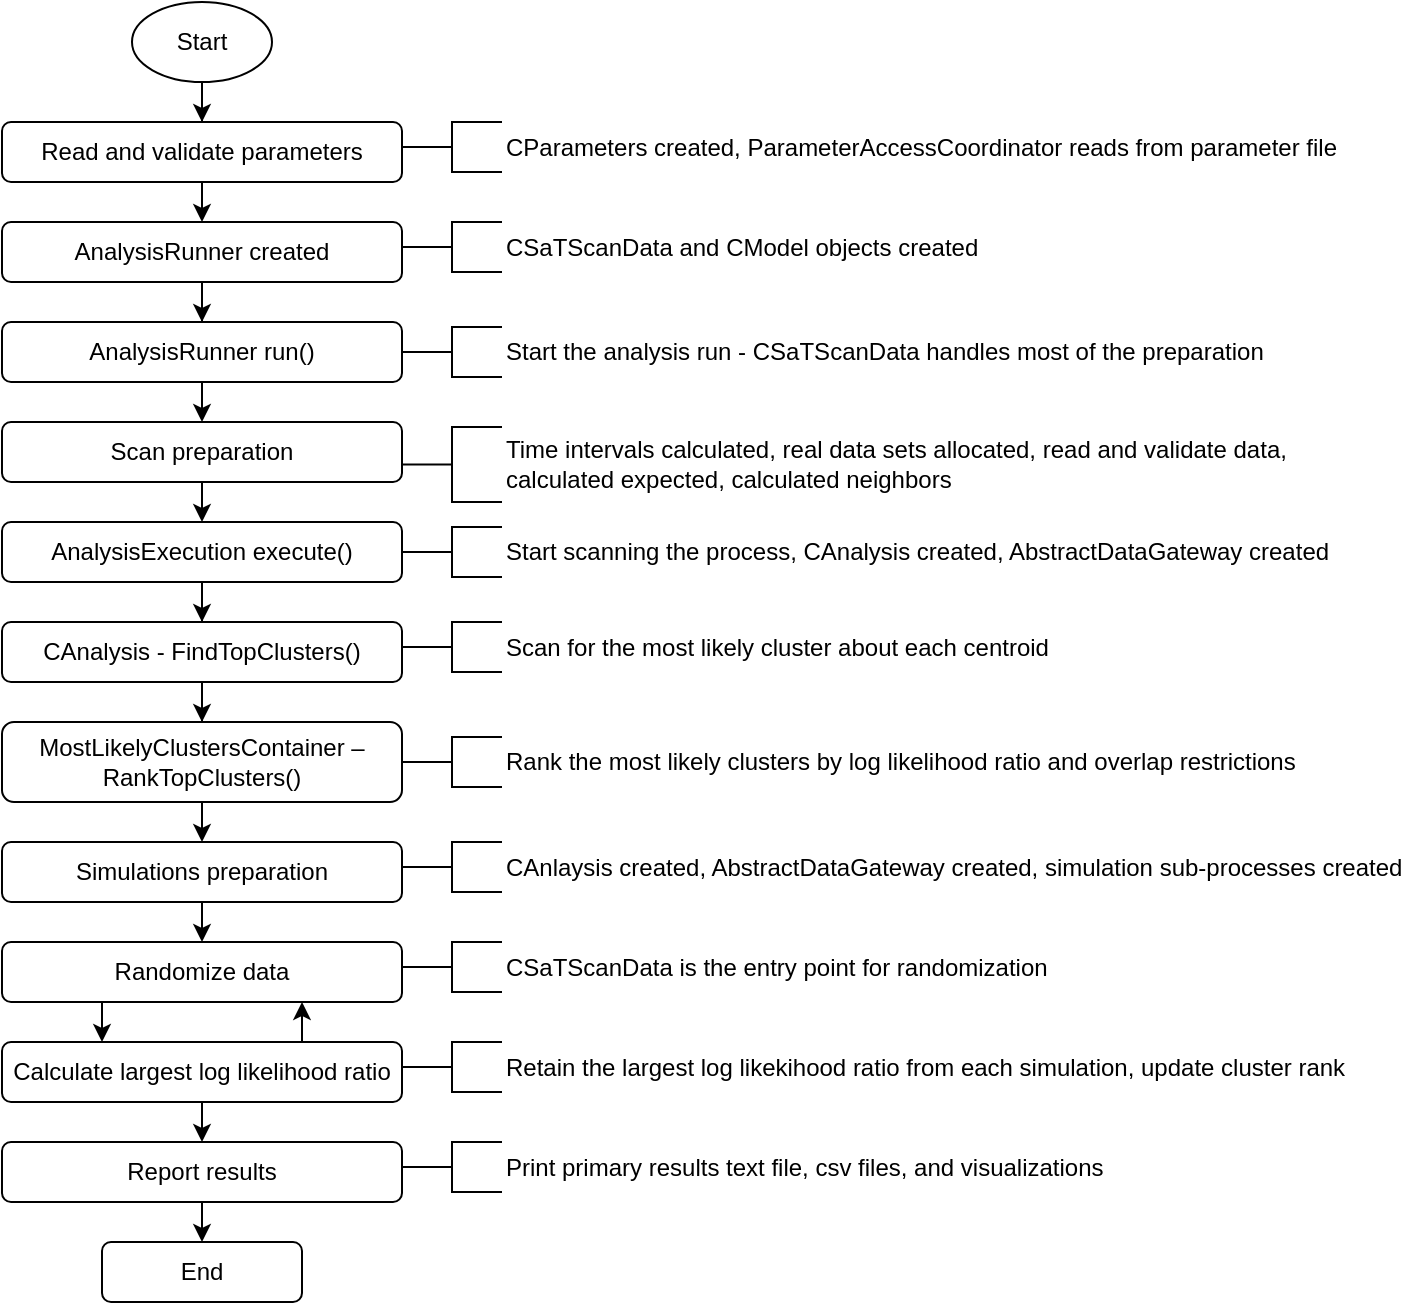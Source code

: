 <mxfile version="24.2.5" type="device">
  <diagram name="Page-1" id="2bJe60N_CkrbIoK9tRQ-">
    <mxGraphModel dx="1287" dy="787" grid="1" gridSize="10" guides="1" tooltips="1" connect="1" arrows="1" fold="1" page="1" pageScale="1" pageWidth="850" pageHeight="1100" math="0" shadow="0">
      <root>
        <mxCell id="0" />
        <mxCell id="1" parent="0" />
        <mxCell id="zaeB0vdx8QRku10UL11Y-16" style="edgeStyle=orthogonalEdgeStyle;rounded=0;orthogonalLoop=1;jettySize=auto;html=1;exitX=0.5;exitY=1;exitDx=0;exitDy=0;entryX=0.5;entryY=0;entryDx=0;entryDy=0;" parent="1" source="6JL3DivA0HlLmpFT7NBX-1" target="6JL3DivA0HlLmpFT7NBX-2" edge="1">
          <mxGeometry relative="1" as="geometry" />
        </mxCell>
        <mxCell id="6JL3DivA0HlLmpFT7NBX-1" value="&lt;div&gt;Read and validate parameters&lt;/div&gt;" style="rounded=1;whiteSpace=wrap;html=1;" parent="1" vertex="1">
          <mxGeometry x="40" y="70" width="200" height="30" as="geometry" />
        </mxCell>
        <mxCell id="6JL3DivA0HlLmpFT7NBX-28" value="" style="edgeStyle=orthogonalEdgeStyle;rounded=0;orthogonalLoop=1;jettySize=auto;html=1;" parent="1" source="6JL3DivA0HlLmpFT7NBX-2" target="6JL3DivA0HlLmpFT7NBX-27" edge="1">
          <mxGeometry relative="1" as="geometry" />
        </mxCell>
        <mxCell id="6JL3DivA0HlLmpFT7NBX-2" value="AnalysisRunner created" style="rounded=1;whiteSpace=wrap;html=1;" parent="1" vertex="1">
          <mxGeometry x="40" y="120" width="200" height="30" as="geometry" />
        </mxCell>
        <mxCell id="zaeB0vdx8QRku10UL11Y-13" value="" style="edgeStyle=orthogonalEdgeStyle;rounded=0;orthogonalLoop=1;jettySize=auto;html=1;" parent="1" source="6JL3DivA0HlLmpFT7NBX-18" target="6JL3DivA0HlLmpFT7NBX-1" edge="1">
          <mxGeometry relative="1" as="geometry" />
        </mxCell>
        <mxCell id="6JL3DivA0HlLmpFT7NBX-18" value="Start" style="ellipse;whiteSpace=wrap;html=1;" parent="1" vertex="1">
          <mxGeometry x="105" y="10" width="70" height="40" as="geometry" />
        </mxCell>
        <mxCell id="6JL3DivA0HlLmpFT7NBX-26" value="" style="edgeStyle=orthogonalEdgeStyle;rounded=0;orthogonalLoop=1;jettySize=auto;html=1;" parent="1" edge="1">
          <mxGeometry relative="1" as="geometry">
            <mxPoint x="470" y="155" as="sourcePoint" />
          </mxGeometry>
        </mxCell>
        <mxCell id="zaeB0vdx8QRku10UL11Y-22" style="edgeStyle=orthogonalEdgeStyle;rounded=0;orthogonalLoop=1;jettySize=auto;html=1;exitX=0.5;exitY=1;exitDx=0;exitDy=0;entryX=0.5;entryY=0;entryDx=0;entryDy=0;" parent="1" source="6JL3DivA0HlLmpFT7NBX-27" target="6JL3DivA0HlLmpFT7NBX-29" edge="1">
          <mxGeometry relative="1" as="geometry" />
        </mxCell>
        <mxCell id="6JL3DivA0HlLmpFT7NBX-27" value="AnalysisRunner run()" style="rounded=1;whiteSpace=wrap;html=1;" parent="1" vertex="1">
          <mxGeometry x="40" y="170" width="200" height="30" as="geometry" />
        </mxCell>
        <mxCell id="zaeB0vdx8QRku10UL11Y-26" style="edgeStyle=orthogonalEdgeStyle;rounded=0;orthogonalLoop=1;jettySize=auto;html=1;exitX=0.5;exitY=1;exitDx=0;exitDy=0;entryX=0.5;entryY=0;entryDx=0;entryDy=0;" parent="1" source="6JL3DivA0HlLmpFT7NBX-29" target="6JL3DivA0HlLmpFT7NBX-41" edge="1">
          <mxGeometry relative="1" as="geometry" />
        </mxCell>
        <mxCell id="6JL3DivA0HlLmpFT7NBX-29" value="Scan preparation" style="rounded=1;whiteSpace=wrap;html=1;" parent="1" vertex="1">
          <mxGeometry x="40" y="220" width="200" height="30" as="geometry" />
        </mxCell>
        <mxCell id="6JL3DivA0HlLmpFT7NBX-44" value="" style="edgeStyle=orthogonalEdgeStyle;rounded=0;orthogonalLoop=1;jettySize=auto;html=1;entryX=0.5;entryY=0;entryDx=0;entryDy=0;" parent="1" source="6JL3DivA0HlLmpFT7NBX-41" target="6JL3DivA0HlLmpFT7NBX-51" edge="1">
          <mxGeometry relative="1" as="geometry">
            <mxPoint x="140" y="320" as="targetPoint" />
          </mxGeometry>
        </mxCell>
        <mxCell id="6JL3DivA0HlLmpFT7NBX-41" value="AnalysisExecution execute()" style="rounded=1;whiteSpace=wrap;html=1;" parent="1" vertex="1">
          <mxGeometry x="40" y="270" width="200" height="30" as="geometry" />
        </mxCell>
        <mxCell id="6JL3DivA0HlLmpFT7NBX-54" value="" style="edgeStyle=orthogonalEdgeStyle;rounded=0;orthogonalLoop=1;jettySize=auto;html=1;" parent="1" source="6JL3DivA0HlLmpFT7NBX-51" target="6JL3DivA0HlLmpFT7NBX-53" edge="1">
          <mxGeometry relative="1" as="geometry" />
        </mxCell>
        <mxCell id="6JL3DivA0HlLmpFT7NBX-51" value="CAnalysis - FindTopClusters()" style="rounded=1;whiteSpace=wrap;html=1;" parent="1" vertex="1">
          <mxGeometry x="40" y="320" width="200" height="30" as="geometry" />
        </mxCell>
        <mxCell id="zaeB0vdx8QRku10UL11Y-42" style="edgeStyle=orthogonalEdgeStyle;rounded=0;orthogonalLoop=1;jettySize=auto;html=1;exitX=0.5;exitY=1;exitDx=0;exitDy=0;entryX=0.5;entryY=0;entryDx=0;entryDy=0;" parent="1" source="6JL3DivA0HlLmpFT7NBX-53" target="zaeB0vdx8QRku10UL11Y-39" edge="1">
          <mxGeometry relative="1" as="geometry" />
        </mxCell>
        <mxCell id="6JL3DivA0HlLmpFT7NBX-53" value="MostLikelyClustersContainer – RankTopClusters()" style="rounded=1;whiteSpace=wrap;html=1;" parent="1" vertex="1">
          <mxGeometry x="40" y="370" width="200" height="40" as="geometry" />
        </mxCell>
        <mxCell id="zaeB0vdx8QRku10UL11Y-47" style="edgeStyle=orthogonalEdgeStyle;rounded=0;orthogonalLoop=1;jettySize=auto;html=1;exitX=0.25;exitY=1;exitDx=0;exitDy=0;entryX=0.25;entryY=0;entryDx=0;entryDy=0;" parent="1" source="6JL3DivA0HlLmpFT7NBX-63" target="6JL3DivA0HlLmpFT7NBX-65" edge="1">
          <mxGeometry relative="1" as="geometry" />
        </mxCell>
        <mxCell id="6JL3DivA0HlLmpFT7NBX-63" value="Randomize data" style="rounded=1;whiteSpace=wrap;html=1;" parent="1" vertex="1">
          <mxGeometry x="40" y="480" width="200" height="30" as="geometry" />
        </mxCell>
        <mxCell id="zaeB0vdx8QRku10UL11Y-48" style="edgeStyle=orthogonalEdgeStyle;rounded=0;orthogonalLoop=1;jettySize=auto;html=1;exitX=0.75;exitY=0;exitDx=0;exitDy=0;entryX=0.75;entryY=1;entryDx=0;entryDy=0;" parent="1" source="6JL3DivA0HlLmpFT7NBX-65" target="6JL3DivA0HlLmpFT7NBX-63" edge="1">
          <mxGeometry relative="1" as="geometry" />
        </mxCell>
        <mxCell id="zaeB0vdx8QRku10UL11Y-49" style="edgeStyle=orthogonalEdgeStyle;rounded=0;orthogonalLoop=1;jettySize=auto;html=1;exitX=0.5;exitY=1;exitDx=0;exitDy=0;entryX=0.5;entryY=0;entryDx=0;entryDy=0;" parent="1" source="6JL3DivA0HlLmpFT7NBX-65" target="6JL3DivA0HlLmpFT7NBX-82" edge="1">
          <mxGeometry relative="1" as="geometry" />
        </mxCell>
        <mxCell id="6JL3DivA0HlLmpFT7NBX-65" value="Calculate largest log likelihood ratio" style="rounded=1;whiteSpace=wrap;html=1;" parent="1" vertex="1">
          <mxGeometry x="40" y="530" width="200" height="30" as="geometry" />
        </mxCell>
        <mxCell id="bXrOKHcitJFSfq2Y8kUK-2" style="edgeStyle=orthogonalEdgeStyle;rounded=0;orthogonalLoop=1;jettySize=auto;html=1;exitX=0.5;exitY=1;exitDx=0;exitDy=0;entryX=0.5;entryY=0;entryDx=0;entryDy=0;" parent="1" source="6JL3DivA0HlLmpFT7NBX-82" target="bXrOKHcitJFSfq2Y8kUK-1" edge="1">
          <mxGeometry relative="1" as="geometry" />
        </mxCell>
        <mxCell id="6JL3DivA0HlLmpFT7NBX-82" value="Report results" style="rounded=1;whiteSpace=wrap;html=1;" parent="1" vertex="1">
          <mxGeometry x="40" y="580" width="200" height="30" as="geometry" />
        </mxCell>
        <mxCell id="zaeB0vdx8QRku10UL11Y-14" value="CParameters created,&amp;nbsp;ParameterAccessCoordinator reads from parameter file" style="strokeWidth=1;html=1;shape=mxgraph.flowchart.annotation_2;align=left;labelPosition=right;pointerEvents=1;fontStyle=0;fontSize=12;textShadow=0;" parent="1" vertex="1">
          <mxGeometry x="240" y="70" width="50" height="25" as="geometry" />
        </mxCell>
        <mxCell id="zaeB0vdx8QRku10UL11Y-18" value="CSaTScanData and CModel objects created" style="strokeWidth=1;html=1;shape=mxgraph.flowchart.annotation_2;align=left;labelPosition=right;pointerEvents=1;" parent="1" vertex="1">
          <mxGeometry x="240" y="120" width="50" height="25" as="geometry" />
        </mxCell>
        <mxCell id="zaeB0vdx8QRku10UL11Y-20" value="Start the analysis run - CSaTScanData handles most of the preparation" style="strokeWidth=1;html=1;shape=mxgraph.flowchart.annotation_2;align=left;labelPosition=right;pointerEvents=1;" parent="1" vertex="1">
          <mxGeometry x="240" y="172.5" width="50" height="25" as="geometry" />
        </mxCell>
        <mxCell id="zaeB0vdx8QRku10UL11Y-23" value="Time intervals calculated, real data sets allocated, read and validate data,&lt;div&gt;calculated expected, calculated neighbors&lt;/div&gt;" style="strokeWidth=1;html=1;shape=mxgraph.flowchart.annotation_2;align=left;labelPosition=right;pointerEvents=1;" parent="1" vertex="1">
          <mxGeometry x="240" y="222.5" width="50" height="37.5" as="geometry" />
        </mxCell>
        <mxCell id="zaeB0vdx8QRku10UL11Y-27" value="Start scanning the process, CAnalysis created, AbstractDataGateway created" style="strokeWidth=1;html=1;shape=mxgraph.flowchart.annotation_2;align=left;labelPosition=right;pointerEvents=1;" parent="1" vertex="1">
          <mxGeometry x="240" y="272.5" width="50" height="25" as="geometry" />
        </mxCell>
        <mxCell id="zaeB0vdx8QRku10UL11Y-32" value="Rank the most likely clusters by log likelihood ratio and overlap restrictions" style="strokeWidth=1;html=1;shape=mxgraph.flowchart.annotation_2;align=left;labelPosition=right;pointerEvents=1;" parent="1" vertex="1">
          <mxGeometry x="240" y="377.5" width="50" height="25" as="geometry" />
        </mxCell>
        <mxCell id="zaeB0vdx8QRku10UL11Y-34" value="Scan for the most likely cluster about each centroid" style="strokeWidth=1;html=1;shape=mxgraph.flowchart.annotation_2;align=left;labelPosition=right;pointerEvents=1;" parent="1" vertex="1">
          <mxGeometry x="240" y="320" width="50" height="25" as="geometry" />
        </mxCell>
        <mxCell id="zaeB0vdx8QRku10UL11Y-43" style="edgeStyle=orthogonalEdgeStyle;rounded=0;orthogonalLoop=1;jettySize=auto;html=1;exitX=0.5;exitY=1;exitDx=0;exitDy=0;entryX=0.5;entryY=0;entryDx=0;entryDy=0;" parent="1" source="zaeB0vdx8QRku10UL11Y-39" target="6JL3DivA0HlLmpFT7NBX-63" edge="1">
          <mxGeometry relative="1" as="geometry" />
        </mxCell>
        <mxCell id="zaeB0vdx8QRku10UL11Y-39" value="Simulations preparation" style="rounded=1;whiteSpace=wrap;html=1;" parent="1" vertex="1">
          <mxGeometry x="40" y="430" width="200" height="30" as="geometry" />
        </mxCell>
        <mxCell id="zaeB0vdx8QRku10UL11Y-40" value="CAnlaysis created, AbstractDataGateway created, simulation sub-processes created" style="strokeWidth=1;html=1;shape=mxgraph.flowchart.annotation_2;align=left;labelPosition=right;pointerEvents=1;" parent="1" vertex="1">
          <mxGeometry x="240" y="430" width="50" height="25" as="geometry" />
        </mxCell>
        <mxCell id="zaeB0vdx8QRku10UL11Y-44" value="CSaTScanData is the entry point for randomization" style="strokeWidth=1;html=1;shape=mxgraph.flowchart.annotation_2;align=left;labelPosition=right;pointerEvents=1;" parent="1" vertex="1">
          <mxGeometry x="240" y="480" width="50" height="25" as="geometry" />
        </mxCell>
        <mxCell id="zaeB0vdx8QRku10UL11Y-46" value="Print primary results text file, csv files, and visualizations" style="strokeWidth=1;html=1;shape=mxgraph.flowchart.annotation_2;align=left;labelPosition=right;pointerEvents=1;" parent="1" vertex="1">
          <mxGeometry x="240" y="580" width="50" height="25" as="geometry" />
        </mxCell>
        <mxCell id="zaeB0vdx8QRku10UL11Y-50" value="Retain the largest log likekihood ratio from each simulation, update cluster rank" style="strokeWidth=1;html=1;shape=mxgraph.flowchart.annotation_2;align=left;labelPosition=right;pointerEvents=1;" parent="1" vertex="1">
          <mxGeometry x="240" y="530" width="50" height="25" as="geometry" />
        </mxCell>
        <mxCell id="bXrOKHcitJFSfq2Y8kUK-1" value="End" style="rounded=1;whiteSpace=wrap;html=1;" parent="1" vertex="1">
          <mxGeometry x="90" y="630" width="100" height="30" as="geometry" />
        </mxCell>
      </root>
    </mxGraphModel>
  </diagram>
</mxfile>
